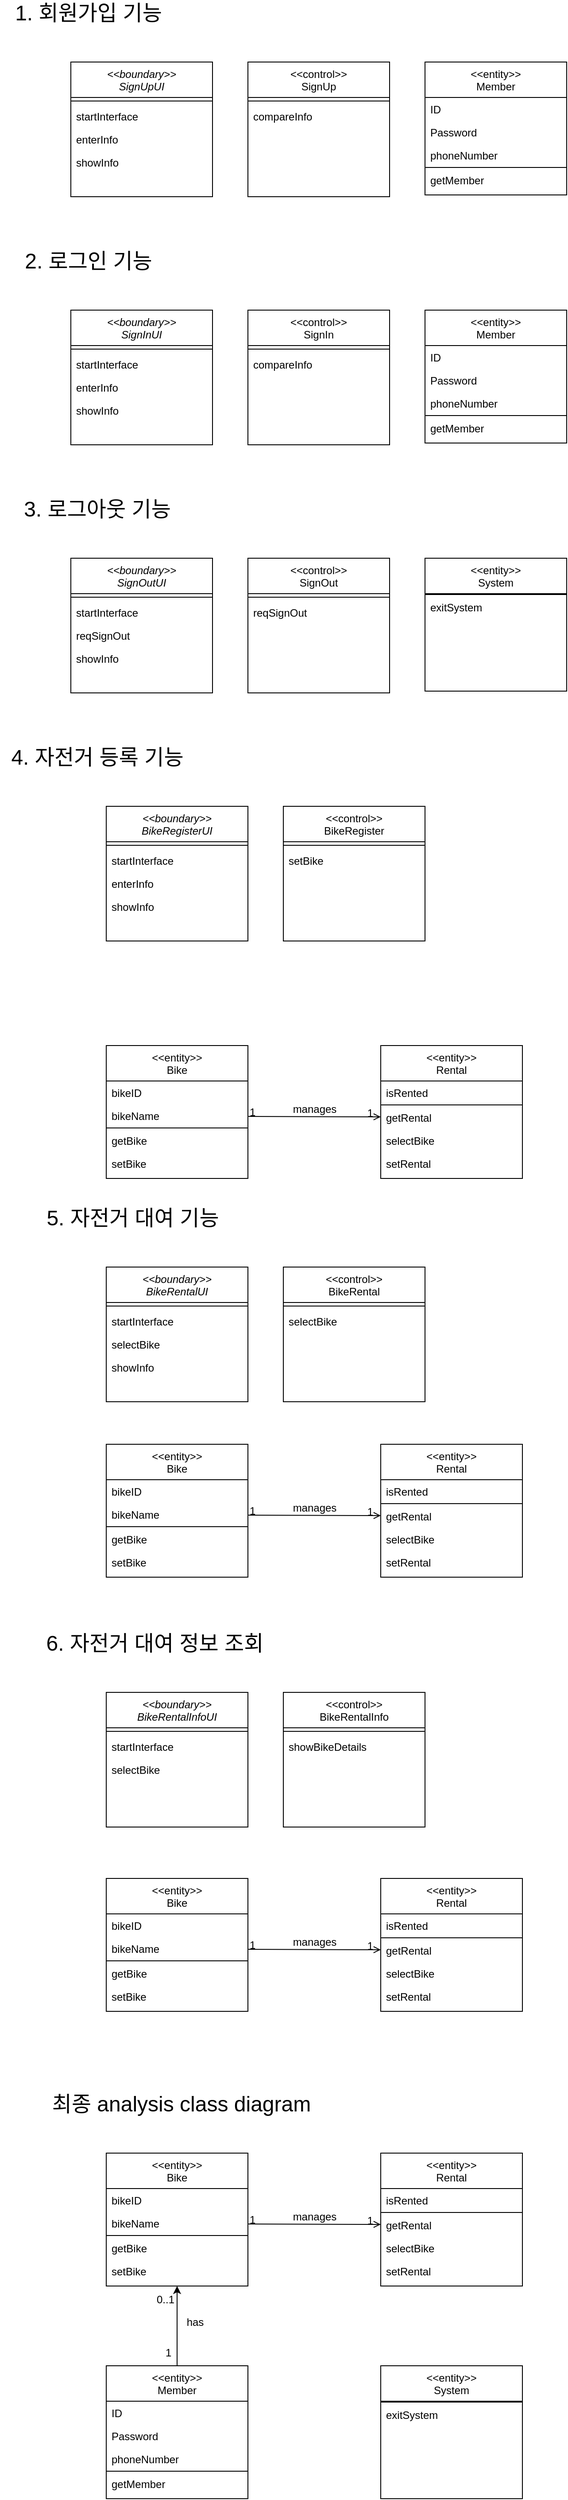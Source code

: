 <mxfile version="27.0.6">
  <diagram id="C5RBs43oDa-KdzZeNtuy" name="Page-1">
    <mxGraphModel dx="777" dy="1094" grid="1" gridSize="10" guides="1" tooltips="1" connect="1" arrows="1" fold="1" page="1" pageScale="1" pageWidth="827" pageHeight="1169" math="0" shadow="0">
      <root>
        <mxCell id="WIyWlLk6GJQsqaUBKTNV-0" />
        <mxCell id="WIyWlLk6GJQsqaUBKTNV-1" parent="WIyWlLk6GJQsqaUBKTNV-0" />
        <mxCell id="zkfFHV4jXpPFQw0GAbJ--0" value="&lt;&lt;boundary&gt;&gt;&#xa;SignUpUI" style="swimlane;fontStyle=2;align=center;verticalAlign=top;childLayout=stackLayout;horizontal=1;startSize=40;horizontalStack=0;resizeParent=1;resizeLast=0;collapsible=1;marginBottom=0;rounded=0;shadow=0;strokeWidth=1;" parent="WIyWlLk6GJQsqaUBKTNV-1" vertex="1">
          <mxGeometry x="120" y="80" width="160" height="152" as="geometry">
            <mxRectangle x="220" y="120" width="160" height="26" as="alternateBounds" />
          </mxGeometry>
        </mxCell>
        <mxCell id="zkfFHV4jXpPFQw0GAbJ--4" value="" style="line;html=1;strokeWidth=1;align=left;verticalAlign=middle;spacingTop=-1;spacingLeft=3;spacingRight=3;rotatable=0;labelPosition=right;points=[];portConstraint=eastwest;" parent="zkfFHV4jXpPFQw0GAbJ--0" vertex="1">
          <mxGeometry y="40" width="160" height="8" as="geometry" />
        </mxCell>
        <mxCell id="zkfFHV4jXpPFQw0GAbJ--5" value="startInterface" style="text;align=left;verticalAlign=top;spacingLeft=4;spacingRight=4;overflow=hidden;rotatable=0;points=[[0,0.5],[1,0.5]];portConstraint=eastwest;" parent="zkfFHV4jXpPFQw0GAbJ--0" vertex="1">
          <mxGeometry y="48" width="160" height="26" as="geometry" />
        </mxCell>
        <mxCell id="znJKKa7-wIsgLq9kwadT-13" value="enterInfo" style="text;align=left;verticalAlign=top;spacingLeft=4;spacingRight=4;overflow=hidden;rotatable=0;points=[[0,0.5],[1,0.5]];portConstraint=eastwest;" parent="zkfFHV4jXpPFQw0GAbJ--0" vertex="1">
          <mxGeometry y="74" width="160" height="26" as="geometry" />
        </mxCell>
        <mxCell id="znJKKa7-wIsgLq9kwadT-14" value="showInfo" style="text;align=left;verticalAlign=top;spacingLeft=4;spacingRight=4;overflow=hidden;rotatable=0;points=[[0,0.5],[1,0.5]];portConstraint=eastwest;" parent="zkfFHV4jXpPFQw0GAbJ--0" vertex="1">
          <mxGeometry y="100" width="160" height="26" as="geometry" />
        </mxCell>
        <mxCell id="znJKKa7-wIsgLq9kwadT-0" value="&lt;&lt;control&gt;&gt;&#xa;SignUp" style="swimlane;fontStyle=0;align=center;verticalAlign=top;childLayout=stackLayout;horizontal=1;startSize=40;horizontalStack=0;resizeParent=1;resizeLast=0;collapsible=1;marginBottom=0;rounded=0;shadow=0;strokeWidth=1;" parent="WIyWlLk6GJQsqaUBKTNV-1" vertex="1">
          <mxGeometry x="320" y="80" width="160" height="152" as="geometry">
            <mxRectangle x="120" y="360" width="160" height="26" as="alternateBounds" />
          </mxGeometry>
        </mxCell>
        <mxCell id="znJKKa7-wIsgLq9kwadT-3" value="" style="line;html=1;strokeWidth=1;align=left;verticalAlign=middle;spacingTop=-1;spacingLeft=3;spacingRight=3;rotatable=0;labelPosition=right;points=[];portConstraint=eastwest;" parent="znJKKa7-wIsgLq9kwadT-0" vertex="1">
          <mxGeometry y="40" width="160" height="8" as="geometry" />
        </mxCell>
        <mxCell id="znJKKa7-wIsgLq9kwadT-4" value="compareInfo" style="text;align=left;verticalAlign=top;spacingLeft=4;spacingRight=4;overflow=hidden;rotatable=0;points=[[0,0.5],[1,0.5]];portConstraint=eastwest;fontStyle=0" parent="znJKKa7-wIsgLq9kwadT-0" vertex="1">
          <mxGeometry y="48" width="160" height="26" as="geometry" />
        </mxCell>
        <mxCell id="znJKKa7-wIsgLq9kwadT-6" value="&lt;&lt;entity&gt;&gt;&#xa;Member" style="swimlane;fontStyle=0;align=center;verticalAlign=top;childLayout=stackLayout;horizontal=1;startSize=40;horizontalStack=0;resizeParent=1;resizeLast=0;collapsible=1;marginBottom=0;rounded=0;shadow=0;strokeWidth=1;" parent="WIyWlLk6GJQsqaUBKTNV-1" vertex="1">
          <mxGeometry x="520" y="80" width="160" height="150" as="geometry">
            <mxRectangle x="120" y="360" width="160" height="26" as="alternateBounds" />
          </mxGeometry>
        </mxCell>
        <mxCell id="znJKKa7-wIsgLq9kwadT-15" value="ID" style="text;align=left;verticalAlign=top;spacingLeft=4;spacingRight=4;overflow=hidden;rotatable=0;points=[[0,0.5],[1,0.5]];portConstraint=eastwest;" parent="znJKKa7-wIsgLq9kwadT-6" vertex="1">
          <mxGeometry y="40" width="160" height="26" as="geometry" />
        </mxCell>
        <mxCell id="znJKKa7-wIsgLq9kwadT-16" value="Password" style="text;align=left;verticalAlign=top;spacingLeft=4;spacingRight=4;overflow=hidden;rotatable=0;points=[[0,0.5],[1,0.5]];portConstraint=eastwest;" parent="znJKKa7-wIsgLq9kwadT-6" vertex="1">
          <mxGeometry y="66" width="160" height="26" as="geometry" />
        </mxCell>
        <mxCell id="znJKKa7-wIsgLq9kwadT-17" value="phoneNumber" style="text;align=left;verticalAlign=top;spacingLeft=4;spacingRight=4;overflow=hidden;rotatable=0;points=[[0,0.5],[1,0.5]];portConstraint=eastwest;" parent="znJKKa7-wIsgLq9kwadT-6" vertex="1">
          <mxGeometry y="92" width="160" height="26" as="geometry" />
        </mxCell>
        <mxCell id="znJKKa7-wIsgLq9kwadT-9" value="" style="line;html=1;strokeWidth=1;align=left;verticalAlign=middle;spacingTop=-1;spacingLeft=3;spacingRight=3;rotatable=0;labelPosition=right;points=[];portConstraint=eastwest;" parent="znJKKa7-wIsgLq9kwadT-6" vertex="1">
          <mxGeometry y="118" width="160" height="2" as="geometry" />
        </mxCell>
        <mxCell id="znJKKa7-wIsgLq9kwadT-10" value="getMember" style="text;align=left;verticalAlign=top;spacingLeft=4;spacingRight=4;overflow=hidden;rotatable=0;points=[[0,0.5],[1,0.5]];portConstraint=eastwest;fontStyle=0" parent="znJKKa7-wIsgLq9kwadT-6" vertex="1">
          <mxGeometry y="120" width="160" height="26" as="geometry" />
        </mxCell>
        <mxCell id="znJKKa7-wIsgLq9kwadT-18" value="1. 회원가입 기능" style="text;html=1;align=center;verticalAlign=middle;whiteSpace=wrap;rounded=0;fontSize=24;" parent="WIyWlLk6GJQsqaUBKTNV-1" vertex="1">
          <mxGeometry x="40" y="10" width="200" height="30" as="geometry" />
        </mxCell>
        <mxCell id="znJKKa7-wIsgLq9kwadT-19" value="2. 로그인 기능" style="text;html=1;align=center;verticalAlign=middle;whiteSpace=wrap;rounded=0;fontSize=24;" parent="WIyWlLk6GJQsqaUBKTNV-1" vertex="1">
          <mxGeometry x="40" y="290" width="200" height="30" as="geometry" />
        </mxCell>
        <mxCell id="znJKKa7-wIsgLq9kwadT-20" value="&lt;&lt;boundary&gt;&gt;&#xa;SignInUI" style="swimlane;fontStyle=2;align=center;verticalAlign=top;childLayout=stackLayout;horizontal=1;startSize=40;horizontalStack=0;resizeParent=1;resizeLast=0;collapsible=1;marginBottom=0;rounded=0;shadow=0;strokeWidth=1;" parent="WIyWlLk6GJQsqaUBKTNV-1" vertex="1">
          <mxGeometry x="120" y="360" width="160" height="152" as="geometry">
            <mxRectangle x="220" y="120" width="160" height="26" as="alternateBounds" />
          </mxGeometry>
        </mxCell>
        <mxCell id="znJKKa7-wIsgLq9kwadT-21" value="" style="line;html=1;strokeWidth=1;align=left;verticalAlign=middle;spacingTop=-1;spacingLeft=3;spacingRight=3;rotatable=0;labelPosition=right;points=[];portConstraint=eastwest;" parent="znJKKa7-wIsgLq9kwadT-20" vertex="1">
          <mxGeometry y="40" width="160" height="8" as="geometry" />
        </mxCell>
        <mxCell id="znJKKa7-wIsgLq9kwadT-22" value="startInterface" style="text;align=left;verticalAlign=top;spacingLeft=4;spacingRight=4;overflow=hidden;rotatable=0;points=[[0,0.5],[1,0.5]];portConstraint=eastwest;" parent="znJKKa7-wIsgLq9kwadT-20" vertex="1">
          <mxGeometry y="48" width="160" height="26" as="geometry" />
        </mxCell>
        <mxCell id="znJKKa7-wIsgLq9kwadT-23" value="enterInfo" style="text;align=left;verticalAlign=top;spacingLeft=4;spacingRight=4;overflow=hidden;rotatable=0;points=[[0,0.5],[1,0.5]];portConstraint=eastwest;" parent="znJKKa7-wIsgLq9kwadT-20" vertex="1">
          <mxGeometry y="74" width="160" height="26" as="geometry" />
        </mxCell>
        <mxCell id="znJKKa7-wIsgLq9kwadT-24" value="showInfo" style="text;align=left;verticalAlign=top;spacingLeft=4;spacingRight=4;overflow=hidden;rotatable=0;points=[[0,0.5],[1,0.5]];portConstraint=eastwest;" parent="znJKKa7-wIsgLq9kwadT-20" vertex="1">
          <mxGeometry y="100" width="160" height="26" as="geometry" />
        </mxCell>
        <mxCell id="znJKKa7-wIsgLq9kwadT-25" value="&lt;&lt;control&gt;&gt;&#xa;SignIn" style="swimlane;fontStyle=0;align=center;verticalAlign=top;childLayout=stackLayout;horizontal=1;startSize=40;horizontalStack=0;resizeParent=1;resizeLast=0;collapsible=1;marginBottom=0;rounded=0;shadow=0;strokeWidth=1;" parent="WIyWlLk6GJQsqaUBKTNV-1" vertex="1">
          <mxGeometry x="320" y="360" width="160" height="152" as="geometry">
            <mxRectangle x="120" y="360" width="160" height="26" as="alternateBounds" />
          </mxGeometry>
        </mxCell>
        <mxCell id="znJKKa7-wIsgLq9kwadT-26" value="" style="line;html=1;strokeWidth=1;align=left;verticalAlign=middle;spacingTop=-1;spacingLeft=3;spacingRight=3;rotatable=0;labelPosition=right;points=[];portConstraint=eastwest;" parent="znJKKa7-wIsgLq9kwadT-25" vertex="1">
          <mxGeometry y="40" width="160" height="8" as="geometry" />
        </mxCell>
        <mxCell id="znJKKa7-wIsgLq9kwadT-27" value="compareInfo" style="text;align=left;verticalAlign=top;spacingLeft=4;spacingRight=4;overflow=hidden;rotatable=0;points=[[0,0.5],[1,0.5]];portConstraint=eastwest;fontStyle=0" parent="znJKKa7-wIsgLq9kwadT-25" vertex="1">
          <mxGeometry y="48" width="160" height="26" as="geometry" />
        </mxCell>
        <mxCell id="znJKKa7-wIsgLq9kwadT-28" value="&lt;&lt;entity&gt;&gt;&#xa;Member" style="swimlane;fontStyle=0;align=center;verticalAlign=top;childLayout=stackLayout;horizontal=1;startSize=40;horizontalStack=0;resizeParent=1;resizeLast=0;collapsible=1;marginBottom=0;rounded=0;shadow=0;strokeWidth=1;" parent="WIyWlLk6GJQsqaUBKTNV-1" vertex="1">
          <mxGeometry x="520" y="360" width="160" height="150" as="geometry">
            <mxRectangle x="120" y="360" width="160" height="26" as="alternateBounds" />
          </mxGeometry>
        </mxCell>
        <mxCell id="znJKKa7-wIsgLq9kwadT-29" value="ID" style="text;align=left;verticalAlign=top;spacingLeft=4;spacingRight=4;overflow=hidden;rotatable=0;points=[[0,0.5],[1,0.5]];portConstraint=eastwest;" parent="znJKKa7-wIsgLq9kwadT-28" vertex="1">
          <mxGeometry y="40" width="160" height="26" as="geometry" />
        </mxCell>
        <mxCell id="znJKKa7-wIsgLq9kwadT-30" value="Password" style="text;align=left;verticalAlign=top;spacingLeft=4;spacingRight=4;overflow=hidden;rotatable=0;points=[[0,0.5],[1,0.5]];portConstraint=eastwest;" parent="znJKKa7-wIsgLq9kwadT-28" vertex="1">
          <mxGeometry y="66" width="160" height="26" as="geometry" />
        </mxCell>
        <mxCell id="znJKKa7-wIsgLq9kwadT-31" value="phoneNumber" style="text;align=left;verticalAlign=top;spacingLeft=4;spacingRight=4;overflow=hidden;rotatable=0;points=[[0,0.5],[1,0.5]];portConstraint=eastwest;" parent="znJKKa7-wIsgLq9kwadT-28" vertex="1">
          <mxGeometry y="92" width="160" height="26" as="geometry" />
        </mxCell>
        <mxCell id="znJKKa7-wIsgLq9kwadT-32" value="" style="line;html=1;strokeWidth=1;align=left;verticalAlign=middle;spacingTop=-1;spacingLeft=3;spacingRight=3;rotatable=0;labelPosition=right;points=[];portConstraint=eastwest;" parent="znJKKa7-wIsgLq9kwadT-28" vertex="1">
          <mxGeometry y="118" width="160" height="2" as="geometry" />
        </mxCell>
        <mxCell id="znJKKa7-wIsgLq9kwadT-33" value="getMember" style="text;align=left;verticalAlign=top;spacingLeft=4;spacingRight=4;overflow=hidden;rotatable=0;points=[[0,0.5],[1,0.5]];portConstraint=eastwest;fontStyle=0" parent="znJKKa7-wIsgLq9kwadT-28" vertex="1">
          <mxGeometry y="120" width="160" height="26" as="geometry" />
        </mxCell>
        <mxCell id="znJKKa7-wIsgLq9kwadT-34" value="3. 로그아웃 기능" style="text;html=1;align=center;verticalAlign=middle;whiteSpace=wrap;rounded=0;fontSize=24;" parent="WIyWlLk6GJQsqaUBKTNV-1" vertex="1">
          <mxGeometry x="50" y="570" width="200" height="30" as="geometry" />
        </mxCell>
        <mxCell id="znJKKa7-wIsgLq9kwadT-35" value="&lt;&lt;boundary&gt;&gt;&#xa;SignOutUI" style="swimlane;fontStyle=2;align=center;verticalAlign=top;childLayout=stackLayout;horizontal=1;startSize=40;horizontalStack=0;resizeParent=1;resizeLast=0;collapsible=1;marginBottom=0;rounded=0;shadow=0;strokeWidth=1;" parent="WIyWlLk6GJQsqaUBKTNV-1" vertex="1">
          <mxGeometry x="120" y="640" width="160" height="152" as="geometry">
            <mxRectangle x="220" y="120" width="160" height="26" as="alternateBounds" />
          </mxGeometry>
        </mxCell>
        <mxCell id="znJKKa7-wIsgLq9kwadT-36" value="" style="line;html=1;strokeWidth=1;align=left;verticalAlign=middle;spacingTop=-1;spacingLeft=3;spacingRight=3;rotatable=0;labelPosition=right;points=[];portConstraint=eastwest;" parent="znJKKa7-wIsgLq9kwadT-35" vertex="1">
          <mxGeometry y="40" width="160" height="8" as="geometry" />
        </mxCell>
        <mxCell id="znJKKa7-wIsgLq9kwadT-37" value="startInterface" style="text;align=left;verticalAlign=top;spacingLeft=4;spacingRight=4;overflow=hidden;rotatable=0;points=[[0,0.5],[1,0.5]];portConstraint=eastwest;" parent="znJKKa7-wIsgLq9kwadT-35" vertex="1">
          <mxGeometry y="48" width="160" height="26" as="geometry" />
        </mxCell>
        <mxCell id="znJKKa7-wIsgLq9kwadT-38" value="reqSignOut" style="text;align=left;verticalAlign=top;spacingLeft=4;spacingRight=4;overflow=hidden;rotatable=0;points=[[0,0.5],[1,0.5]];portConstraint=eastwest;" parent="znJKKa7-wIsgLq9kwadT-35" vertex="1">
          <mxGeometry y="74" width="160" height="26" as="geometry" />
        </mxCell>
        <mxCell id="znJKKa7-wIsgLq9kwadT-39" value="showInfo" style="text;align=left;verticalAlign=top;spacingLeft=4;spacingRight=4;overflow=hidden;rotatable=0;points=[[0,0.5],[1,0.5]];portConstraint=eastwest;" parent="znJKKa7-wIsgLq9kwadT-35" vertex="1">
          <mxGeometry y="100" width="160" height="26" as="geometry" />
        </mxCell>
        <mxCell id="znJKKa7-wIsgLq9kwadT-40" value="&lt;&lt;control&gt;&gt;&#xa;SignOut" style="swimlane;fontStyle=0;align=center;verticalAlign=top;childLayout=stackLayout;horizontal=1;startSize=40;horizontalStack=0;resizeParent=1;resizeLast=0;collapsible=1;marginBottom=0;rounded=0;shadow=0;strokeWidth=1;" parent="WIyWlLk6GJQsqaUBKTNV-1" vertex="1">
          <mxGeometry x="320" y="640" width="160" height="152" as="geometry">
            <mxRectangle x="120" y="360" width="160" height="26" as="alternateBounds" />
          </mxGeometry>
        </mxCell>
        <mxCell id="znJKKa7-wIsgLq9kwadT-41" value="" style="line;html=1;strokeWidth=1;align=left;verticalAlign=middle;spacingTop=-1;spacingLeft=3;spacingRight=3;rotatable=0;labelPosition=right;points=[];portConstraint=eastwest;" parent="znJKKa7-wIsgLq9kwadT-40" vertex="1">
          <mxGeometry y="40" width="160" height="8" as="geometry" />
        </mxCell>
        <mxCell id="znJKKa7-wIsgLq9kwadT-42" value="reqSignOut" style="text;align=left;verticalAlign=top;spacingLeft=4;spacingRight=4;overflow=hidden;rotatable=0;points=[[0,0.5],[1,0.5]];portConstraint=eastwest;fontStyle=0" parent="znJKKa7-wIsgLq9kwadT-40" vertex="1">
          <mxGeometry y="48" width="160" height="26" as="geometry" />
        </mxCell>
        <mxCell id="znJKKa7-wIsgLq9kwadT-43" value="&lt;&lt;entity&gt;&gt;&#xa;System" style="swimlane;fontStyle=0;align=center;verticalAlign=top;childLayout=stackLayout;horizontal=1;startSize=40;horizontalStack=0;resizeParent=1;resizeLast=0;collapsible=1;marginBottom=0;rounded=0;shadow=0;strokeWidth=1;" parent="WIyWlLk6GJQsqaUBKTNV-1" vertex="1">
          <mxGeometry x="520" y="640" width="160" height="150" as="geometry">
            <mxRectangle x="120" y="360" width="160" height="26" as="alternateBounds" />
          </mxGeometry>
        </mxCell>
        <mxCell id="znJKKa7-wIsgLq9kwadT-47" value="" style="line;html=1;strokeWidth=1;align=left;verticalAlign=middle;spacingTop=-1;spacingLeft=3;spacingRight=3;rotatable=0;labelPosition=right;points=[];portConstraint=eastwest;" parent="znJKKa7-wIsgLq9kwadT-43" vertex="1">
          <mxGeometry y="40" width="160" height="2" as="geometry" />
        </mxCell>
        <mxCell id="znJKKa7-wIsgLq9kwadT-48" value="exitSystem" style="text;align=left;verticalAlign=top;spacingLeft=4;spacingRight=4;overflow=hidden;rotatable=0;points=[[0,0.5],[1,0.5]];portConstraint=eastwest;fontStyle=0" parent="znJKKa7-wIsgLq9kwadT-43" vertex="1">
          <mxGeometry y="42" width="160" height="26" as="geometry" />
        </mxCell>
        <mxCell id="znJKKa7-wIsgLq9kwadT-49" value="4. 자전거 등록 기능" style="text;html=1;align=center;verticalAlign=middle;whiteSpace=wrap;rounded=0;fontSize=24;" parent="WIyWlLk6GJQsqaUBKTNV-1" vertex="1">
          <mxGeometry x="50" y="850" width="200" height="30" as="geometry" />
        </mxCell>
        <mxCell id="znJKKa7-wIsgLq9kwadT-61" value="&lt;&lt;boundary&gt;&gt;&#xa;BikeRegisterUI" style="swimlane;fontStyle=2;align=center;verticalAlign=top;childLayout=stackLayout;horizontal=1;startSize=40;horizontalStack=0;resizeParent=1;resizeLast=0;collapsible=1;marginBottom=0;rounded=0;shadow=0;strokeWidth=1;" parent="WIyWlLk6GJQsqaUBKTNV-1" vertex="1">
          <mxGeometry x="160" y="920" width="160" height="152" as="geometry">
            <mxRectangle x="220" y="120" width="160" height="26" as="alternateBounds" />
          </mxGeometry>
        </mxCell>
        <mxCell id="znJKKa7-wIsgLq9kwadT-62" value="" style="line;html=1;strokeWidth=1;align=left;verticalAlign=middle;spacingTop=-1;spacingLeft=3;spacingRight=3;rotatable=0;labelPosition=right;points=[];portConstraint=eastwest;" parent="znJKKa7-wIsgLq9kwadT-61" vertex="1">
          <mxGeometry y="40" width="160" height="8" as="geometry" />
        </mxCell>
        <mxCell id="znJKKa7-wIsgLq9kwadT-63" value="startInterface" style="text;align=left;verticalAlign=top;spacingLeft=4;spacingRight=4;overflow=hidden;rotatable=0;points=[[0,0.5],[1,0.5]];portConstraint=eastwest;" parent="znJKKa7-wIsgLq9kwadT-61" vertex="1">
          <mxGeometry y="48" width="160" height="26" as="geometry" />
        </mxCell>
        <mxCell id="znJKKa7-wIsgLq9kwadT-64" value="enterInfo" style="text;align=left;verticalAlign=top;spacingLeft=4;spacingRight=4;overflow=hidden;rotatable=0;points=[[0,0.5],[1,0.5]];portConstraint=eastwest;" parent="znJKKa7-wIsgLq9kwadT-61" vertex="1">
          <mxGeometry y="74" width="160" height="26" as="geometry" />
        </mxCell>
        <mxCell id="znJKKa7-wIsgLq9kwadT-65" value="showInfo" style="text;align=left;verticalAlign=top;spacingLeft=4;spacingRight=4;overflow=hidden;rotatable=0;points=[[0,0.5],[1,0.5]];portConstraint=eastwest;" parent="znJKKa7-wIsgLq9kwadT-61" vertex="1">
          <mxGeometry y="100" width="160" height="26" as="geometry" />
        </mxCell>
        <mxCell id="znJKKa7-wIsgLq9kwadT-66" value="&lt;&lt;control&gt;&gt;&#xa;BikeRegister" style="swimlane;fontStyle=0;align=center;verticalAlign=top;childLayout=stackLayout;horizontal=1;startSize=40;horizontalStack=0;resizeParent=1;resizeLast=0;collapsible=1;marginBottom=0;rounded=0;shadow=0;strokeWidth=1;" parent="WIyWlLk6GJQsqaUBKTNV-1" vertex="1">
          <mxGeometry x="360" y="920" width="160" height="152" as="geometry">
            <mxRectangle x="120" y="360" width="160" height="26" as="alternateBounds" />
          </mxGeometry>
        </mxCell>
        <mxCell id="znJKKa7-wIsgLq9kwadT-67" value="" style="line;html=1;strokeWidth=1;align=left;verticalAlign=middle;spacingTop=-1;spacingLeft=3;spacingRight=3;rotatable=0;labelPosition=right;points=[];portConstraint=eastwest;" parent="znJKKa7-wIsgLq9kwadT-66" vertex="1">
          <mxGeometry y="40" width="160" height="8" as="geometry" />
        </mxCell>
        <mxCell id="znJKKa7-wIsgLq9kwadT-68" value="setBike" style="text;align=left;verticalAlign=top;spacingLeft=4;spacingRight=4;overflow=hidden;rotatable=0;points=[[0,0.5],[1,0.5]];portConstraint=eastwest;fontStyle=0" parent="znJKKa7-wIsgLq9kwadT-66" vertex="1">
          <mxGeometry y="48" width="160" height="26" as="geometry" />
        </mxCell>
        <mxCell id="znJKKa7-wIsgLq9kwadT-75" value="5. 자전거 대여 기능" style="text;html=1;align=center;verticalAlign=middle;whiteSpace=wrap;rounded=0;fontSize=24;" parent="WIyWlLk6GJQsqaUBKTNV-1" vertex="1">
          <mxGeometry x="90" y="1370" width="200" height="30" as="geometry" />
        </mxCell>
        <mxCell id="znJKKa7-wIsgLq9kwadT-76" value="&lt;&lt;boundary&gt;&gt;&#xa;BikeRentalUI" style="swimlane;fontStyle=2;align=center;verticalAlign=top;childLayout=stackLayout;horizontal=1;startSize=40;horizontalStack=0;resizeParent=1;resizeLast=0;collapsible=1;marginBottom=0;rounded=0;shadow=0;strokeWidth=1;" parent="WIyWlLk6GJQsqaUBKTNV-1" vertex="1">
          <mxGeometry x="160" y="1440" width="160" height="152" as="geometry">
            <mxRectangle x="220" y="120" width="160" height="26" as="alternateBounds" />
          </mxGeometry>
        </mxCell>
        <mxCell id="znJKKa7-wIsgLq9kwadT-77" value="" style="line;html=1;strokeWidth=1;align=left;verticalAlign=middle;spacingTop=-1;spacingLeft=3;spacingRight=3;rotatable=0;labelPosition=right;points=[];portConstraint=eastwest;" parent="znJKKa7-wIsgLq9kwadT-76" vertex="1">
          <mxGeometry y="40" width="160" height="8" as="geometry" />
        </mxCell>
        <mxCell id="znJKKa7-wIsgLq9kwadT-78" value="startInterface" style="text;align=left;verticalAlign=top;spacingLeft=4;spacingRight=4;overflow=hidden;rotatable=0;points=[[0,0.5],[1,0.5]];portConstraint=eastwest;" parent="znJKKa7-wIsgLq9kwadT-76" vertex="1">
          <mxGeometry y="48" width="160" height="26" as="geometry" />
        </mxCell>
        <mxCell id="znJKKa7-wIsgLq9kwadT-79" value="selectBike" style="text;align=left;verticalAlign=top;spacingLeft=4;spacingRight=4;overflow=hidden;rotatable=0;points=[[0,0.5],[1,0.5]];portConstraint=eastwest;" parent="znJKKa7-wIsgLq9kwadT-76" vertex="1">
          <mxGeometry y="74" width="160" height="26" as="geometry" />
        </mxCell>
        <mxCell id="znJKKa7-wIsgLq9kwadT-80" value="showInfo" style="text;align=left;verticalAlign=top;spacingLeft=4;spacingRight=4;overflow=hidden;rotatable=0;points=[[0,0.5],[1,0.5]];portConstraint=eastwest;" parent="znJKKa7-wIsgLq9kwadT-76" vertex="1">
          <mxGeometry y="100" width="160" height="26" as="geometry" />
        </mxCell>
        <mxCell id="znJKKa7-wIsgLq9kwadT-81" value="&lt;&lt;control&gt;&gt;&#xa;BikeRental" style="swimlane;fontStyle=0;align=center;verticalAlign=top;childLayout=stackLayout;horizontal=1;startSize=40;horizontalStack=0;resizeParent=1;resizeLast=0;collapsible=1;marginBottom=0;rounded=0;shadow=0;strokeWidth=1;" parent="WIyWlLk6GJQsqaUBKTNV-1" vertex="1">
          <mxGeometry x="360" y="1440" width="160" height="152" as="geometry">
            <mxRectangle x="120" y="360" width="160" height="26" as="alternateBounds" />
          </mxGeometry>
        </mxCell>
        <mxCell id="znJKKa7-wIsgLq9kwadT-82" value="" style="line;html=1;strokeWidth=1;align=left;verticalAlign=middle;spacingTop=-1;spacingLeft=3;spacingRight=3;rotatable=0;labelPosition=right;points=[];portConstraint=eastwest;" parent="znJKKa7-wIsgLq9kwadT-81" vertex="1">
          <mxGeometry y="40" width="160" height="8" as="geometry" />
        </mxCell>
        <mxCell id="znJKKa7-wIsgLq9kwadT-83" value="selectBike" style="text;align=left;verticalAlign=top;spacingLeft=4;spacingRight=4;overflow=hidden;rotatable=0;points=[[0,0.5],[1,0.5]];portConstraint=eastwest;fontStyle=0" parent="znJKKa7-wIsgLq9kwadT-81" vertex="1">
          <mxGeometry y="48" width="160" height="26" as="geometry" />
        </mxCell>
        <mxCell id="znJKKa7-wIsgLq9kwadT-112" value="6. 자전거 대여 정보 조회" style="text;html=1;align=center;verticalAlign=middle;whiteSpace=wrap;rounded=0;fontSize=24;" parent="WIyWlLk6GJQsqaUBKTNV-1" vertex="1">
          <mxGeometry x="90" y="1850" width="250" height="30" as="geometry" />
        </mxCell>
        <mxCell id="znJKKa7-wIsgLq9kwadT-113" value="&lt;&lt;boundary&gt;&gt;&#xa;BikeRentalInfoUI" style="swimlane;fontStyle=2;align=center;verticalAlign=top;childLayout=stackLayout;horizontal=1;startSize=40;horizontalStack=0;resizeParent=1;resizeLast=0;collapsible=1;marginBottom=0;rounded=0;shadow=0;strokeWidth=1;" parent="WIyWlLk6GJQsqaUBKTNV-1" vertex="1">
          <mxGeometry x="160" y="1920" width="160" height="152" as="geometry">
            <mxRectangle x="220" y="120" width="160" height="26" as="alternateBounds" />
          </mxGeometry>
        </mxCell>
        <mxCell id="znJKKa7-wIsgLq9kwadT-114" value="" style="line;html=1;strokeWidth=1;align=left;verticalAlign=middle;spacingTop=-1;spacingLeft=3;spacingRight=3;rotatable=0;labelPosition=right;points=[];portConstraint=eastwest;" parent="znJKKa7-wIsgLq9kwadT-113" vertex="1">
          <mxGeometry y="40" width="160" height="8" as="geometry" />
        </mxCell>
        <mxCell id="znJKKa7-wIsgLq9kwadT-115" value="startInterface" style="text;align=left;verticalAlign=top;spacingLeft=4;spacingRight=4;overflow=hidden;rotatable=0;points=[[0,0.5],[1,0.5]];portConstraint=eastwest;" parent="znJKKa7-wIsgLq9kwadT-113" vertex="1">
          <mxGeometry y="48" width="160" height="26" as="geometry" />
        </mxCell>
        <mxCell id="znJKKa7-wIsgLq9kwadT-116" value="selectBike" style="text;align=left;verticalAlign=top;spacingLeft=4;spacingRight=4;overflow=hidden;rotatable=0;points=[[0,0.5],[1,0.5]];portConstraint=eastwest;" parent="znJKKa7-wIsgLq9kwadT-113" vertex="1">
          <mxGeometry y="74" width="160" height="26" as="geometry" />
        </mxCell>
        <mxCell id="znJKKa7-wIsgLq9kwadT-118" value="&lt;&lt;control&gt;&gt;&#xa;BikeRentalInfo" style="swimlane;fontStyle=0;align=center;verticalAlign=top;childLayout=stackLayout;horizontal=1;startSize=40;horizontalStack=0;resizeParent=1;resizeLast=0;collapsible=1;marginBottom=0;rounded=0;shadow=0;strokeWidth=1;" parent="WIyWlLk6GJQsqaUBKTNV-1" vertex="1">
          <mxGeometry x="360" y="1920" width="160" height="152" as="geometry">
            <mxRectangle x="120" y="360" width="160" height="26" as="alternateBounds" />
          </mxGeometry>
        </mxCell>
        <mxCell id="znJKKa7-wIsgLq9kwadT-119" value="" style="line;html=1;strokeWidth=1;align=left;verticalAlign=middle;spacingTop=-1;spacingLeft=3;spacingRight=3;rotatable=0;labelPosition=right;points=[];portConstraint=eastwest;" parent="znJKKa7-wIsgLq9kwadT-118" vertex="1">
          <mxGeometry y="40" width="160" height="8" as="geometry" />
        </mxCell>
        <mxCell id="znJKKa7-wIsgLq9kwadT-120" value="showBikeDetails" style="text;align=left;verticalAlign=top;spacingLeft=4;spacingRight=4;overflow=hidden;rotatable=0;points=[[0,0.5],[1,0.5]];portConstraint=eastwest;fontStyle=0" parent="znJKKa7-wIsgLq9kwadT-118" vertex="1">
          <mxGeometry y="48" width="160" height="26" as="geometry" />
        </mxCell>
        <mxCell id="Q6VU5MWx2RJyQ_C1QBci-0" value="&lt;&lt;entity&gt;&gt;&#xa;Bike" style="swimlane;fontStyle=0;align=center;verticalAlign=top;childLayout=stackLayout;horizontal=1;startSize=40;horizontalStack=0;resizeParent=1;resizeLast=0;collapsible=1;marginBottom=0;rounded=0;shadow=0;strokeWidth=1;" parent="WIyWlLk6GJQsqaUBKTNV-1" vertex="1">
          <mxGeometry x="160" y="1190" width="160" height="150" as="geometry">
            <mxRectangle x="120" y="360" width="160" height="26" as="alternateBounds" />
          </mxGeometry>
        </mxCell>
        <mxCell id="Q6VU5MWx2RJyQ_C1QBci-1" value="bikeID" style="text;align=left;verticalAlign=top;spacingLeft=4;spacingRight=4;overflow=hidden;rotatable=0;points=[[0,0.5],[1,0.5]];portConstraint=eastwest;" parent="Q6VU5MWx2RJyQ_C1QBci-0" vertex="1">
          <mxGeometry y="40" width="160" height="26" as="geometry" />
        </mxCell>
        <mxCell id="Q6VU5MWx2RJyQ_C1QBci-2" value="bikeName" style="text;align=left;verticalAlign=top;spacingLeft=4;spacingRight=4;overflow=hidden;rotatable=0;points=[[0,0.5],[1,0.5]];portConstraint=eastwest;" parent="Q6VU5MWx2RJyQ_C1QBci-0" vertex="1">
          <mxGeometry y="66" width="160" height="26" as="geometry" />
        </mxCell>
        <mxCell id="Q6VU5MWx2RJyQ_C1QBci-3" value="" style="line;html=1;strokeWidth=1;align=left;verticalAlign=middle;spacingTop=-1;spacingLeft=3;spacingRight=3;rotatable=0;labelPosition=right;points=[];portConstraint=eastwest;" parent="Q6VU5MWx2RJyQ_C1QBci-0" vertex="1">
          <mxGeometry y="92" width="160" height="2" as="geometry" />
        </mxCell>
        <mxCell id="Q6VU5MWx2RJyQ_C1QBci-4" value="getBike" style="text;align=left;verticalAlign=top;spacingLeft=4;spacingRight=4;overflow=hidden;rotatable=0;points=[[0,0.5],[1,0.5]];portConstraint=eastwest;fontStyle=0" parent="Q6VU5MWx2RJyQ_C1QBci-0" vertex="1">
          <mxGeometry y="94" width="160" height="26" as="geometry" />
        </mxCell>
        <mxCell id="Q6VU5MWx2RJyQ_C1QBci-15" value="setBike" style="text;align=left;verticalAlign=top;spacingLeft=4;spacingRight=4;overflow=hidden;rotatable=0;points=[[0,0.5],[1,0.5]];portConstraint=eastwest;fontStyle=0" parent="Q6VU5MWx2RJyQ_C1QBci-0" vertex="1">
          <mxGeometry y="120" width="160" height="26" as="geometry" />
        </mxCell>
        <mxCell id="Q6VU5MWx2RJyQ_C1QBci-5" value="&lt;&lt;entity&gt;&gt;&#xa;Rental" style="swimlane;fontStyle=0;align=center;verticalAlign=top;childLayout=stackLayout;horizontal=1;startSize=40;horizontalStack=0;resizeParent=1;resizeLast=0;collapsible=1;marginBottom=0;rounded=0;shadow=0;strokeWidth=1;" parent="WIyWlLk6GJQsqaUBKTNV-1" vertex="1">
          <mxGeometry x="470" y="1190" width="160" height="150" as="geometry">
            <mxRectangle x="120" y="360" width="160" height="26" as="alternateBounds" />
          </mxGeometry>
        </mxCell>
        <mxCell id="Q6VU5MWx2RJyQ_C1QBci-6" value="isRented" style="text;align=left;verticalAlign=top;spacingLeft=4;spacingRight=4;overflow=hidden;rotatable=0;points=[[0,0.5],[1,0.5]];portConstraint=eastwest;" parent="Q6VU5MWx2RJyQ_C1QBci-5" vertex="1">
          <mxGeometry y="40" width="160" height="26" as="geometry" />
        </mxCell>
        <mxCell id="Q6VU5MWx2RJyQ_C1QBci-7" value="" style="line;html=1;strokeWidth=1;align=left;verticalAlign=middle;spacingTop=-1;spacingLeft=3;spacingRight=3;rotatable=0;labelPosition=right;points=[];portConstraint=eastwest;" parent="Q6VU5MWx2RJyQ_C1QBci-5" vertex="1">
          <mxGeometry y="66" width="160" height="2" as="geometry" />
        </mxCell>
        <mxCell id="Q6VU5MWx2RJyQ_C1QBci-8" value="getRental" style="text;align=left;verticalAlign=top;spacingLeft=4;spacingRight=4;overflow=hidden;rotatable=0;points=[[0,0.5],[1,0.5]];portConstraint=eastwest;fontStyle=0" parent="Q6VU5MWx2RJyQ_C1QBci-5" vertex="1">
          <mxGeometry y="68" width="160" height="26" as="geometry" />
        </mxCell>
        <mxCell id="Q6VU5MWx2RJyQ_C1QBci-9" value="selectBike" style="text;align=left;verticalAlign=top;spacingLeft=4;spacingRight=4;overflow=hidden;rotatable=0;points=[[0,0.5],[1,0.5]];portConstraint=eastwest;fontStyle=0" parent="Q6VU5MWx2RJyQ_C1QBci-5" vertex="1">
          <mxGeometry y="94" width="160" height="26" as="geometry" />
        </mxCell>
        <mxCell id="Q6VU5MWx2RJyQ_C1QBci-16" value="setRental" style="text;align=left;verticalAlign=top;spacingLeft=4;spacingRight=4;overflow=hidden;rotatable=0;points=[[0,0.5],[1,0.5]];portConstraint=eastwest;fontStyle=0" parent="Q6VU5MWx2RJyQ_C1QBci-5" vertex="1">
          <mxGeometry y="120" width="160" height="26" as="geometry" />
        </mxCell>
        <mxCell id="Q6VU5MWx2RJyQ_C1QBci-10" value="" style="endArrow=open;shadow=0;strokeWidth=1;rounded=0;curved=0;endFill=1;edgeStyle=elbowEdgeStyle;elbow=vertical;entryX=0;entryY=0.5;entryDx=0;entryDy=0;" parent="WIyWlLk6GJQsqaUBKTNV-1" target="Q6VU5MWx2RJyQ_C1QBci-8" edge="1">
          <mxGeometry x="0.5" y="41" relative="1" as="geometry">
            <mxPoint x="320" y="1270" as="sourcePoint" />
            <mxPoint x="448" y="1270" as="targetPoint" />
            <mxPoint x="-40" y="32" as="offset" />
          </mxGeometry>
        </mxCell>
        <mxCell id="Q6VU5MWx2RJyQ_C1QBci-11" value="1" style="resizable=0;align=left;verticalAlign=bottom;labelBackgroundColor=none;fontSize=12;" parent="Q6VU5MWx2RJyQ_C1QBci-10" connectable="0" vertex="1">
          <mxGeometry x="-1" relative="1" as="geometry">
            <mxPoint y="4" as="offset" />
          </mxGeometry>
        </mxCell>
        <mxCell id="Q6VU5MWx2RJyQ_C1QBci-12" value="1" style="resizable=0;align=right;verticalAlign=bottom;labelBackgroundColor=none;fontSize=12;" parent="Q6VU5MWx2RJyQ_C1QBci-10" connectable="0" vertex="1">
          <mxGeometry x="1" relative="1" as="geometry">
            <mxPoint x="-7" y="4" as="offset" />
          </mxGeometry>
        </mxCell>
        <mxCell id="Q6VU5MWx2RJyQ_C1QBci-13" value="manages" style="text;html=1;resizable=0;points=[];;align=center;verticalAlign=middle;labelBackgroundColor=none;rounded=0;shadow=0;strokeWidth=1;fontSize=12;" parent="Q6VU5MWx2RJyQ_C1QBci-10" vertex="1" connectable="0">
          <mxGeometry x="0.5" y="49" relative="1" as="geometry">
            <mxPoint x="-38" y="40" as="offset" />
          </mxGeometry>
        </mxCell>
        <mxCell id="Q6VU5MWx2RJyQ_C1QBci-17" value="&lt;&lt;entity&gt;&gt;&#xa;Bike" style="swimlane;fontStyle=0;align=center;verticalAlign=top;childLayout=stackLayout;horizontal=1;startSize=40;horizontalStack=0;resizeParent=1;resizeLast=0;collapsible=1;marginBottom=0;rounded=0;shadow=0;strokeWidth=1;" parent="WIyWlLk6GJQsqaUBKTNV-1" vertex="1">
          <mxGeometry x="160" y="1640" width="160" height="150" as="geometry">
            <mxRectangle x="120" y="360" width="160" height="26" as="alternateBounds" />
          </mxGeometry>
        </mxCell>
        <mxCell id="Q6VU5MWx2RJyQ_C1QBci-18" value="bikeID" style="text;align=left;verticalAlign=top;spacingLeft=4;spacingRight=4;overflow=hidden;rotatable=0;points=[[0,0.5],[1,0.5]];portConstraint=eastwest;" parent="Q6VU5MWx2RJyQ_C1QBci-17" vertex="1">
          <mxGeometry y="40" width="160" height="26" as="geometry" />
        </mxCell>
        <mxCell id="Q6VU5MWx2RJyQ_C1QBci-19" value="bikeName" style="text;align=left;verticalAlign=top;spacingLeft=4;spacingRight=4;overflow=hidden;rotatable=0;points=[[0,0.5],[1,0.5]];portConstraint=eastwest;" parent="Q6VU5MWx2RJyQ_C1QBci-17" vertex="1">
          <mxGeometry y="66" width="160" height="26" as="geometry" />
        </mxCell>
        <mxCell id="Q6VU5MWx2RJyQ_C1QBci-20" value="" style="line;html=1;strokeWidth=1;align=left;verticalAlign=middle;spacingTop=-1;spacingLeft=3;spacingRight=3;rotatable=0;labelPosition=right;points=[];portConstraint=eastwest;" parent="Q6VU5MWx2RJyQ_C1QBci-17" vertex="1">
          <mxGeometry y="92" width="160" height="2" as="geometry" />
        </mxCell>
        <mxCell id="Q6VU5MWx2RJyQ_C1QBci-21" value="getBike" style="text;align=left;verticalAlign=top;spacingLeft=4;spacingRight=4;overflow=hidden;rotatable=0;points=[[0,0.5],[1,0.5]];portConstraint=eastwest;fontStyle=0" parent="Q6VU5MWx2RJyQ_C1QBci-17" vertex="1">
          <mxGeometry y="94" width="160" height="26" as="geometry" />
        </mxCell>
        <mxCell id="Q6VU5MWx2RJyQ_C1QBci-22" value="setBike" style="text;align=left;verticalAlign=top;spacingLeft=4;spacingRight=4;overflow=hidden;rotatable=0;points=[[0,0.5],[1,0.5]];portConstraint=eastwest;fontStyle=0" parent="Q6VU5MWx2RJyQ_C1QBci-17" vertex="1">
          <mxGeometry y="120" width="160" height="26" as="geometry" />
        </mxCell>
        <mxCell id="Q6VU5MWx2RJyQ_C1QBci-23" value="&lt;&lt;entity&gt;&gt;&#xa;Rental" style="swimlane;fontStyle=0;align=center;verticalAlign=top;childLayout=stackLayout;horizontal=1;startSize=40;horizontalStack=0;resizeParent=1;resizeLast=0;collapsible=1;marginBottom=0;rounded=0;shadow=0;strokeWidth=1;" parent="WIyWlLk6GJQsqaUBKTNV-1" vertex="1">
          <mxGeometry x="470" y="1640" width="160" height="150" as="geometry">
            <mxRectangle x="120" y="360" width="160" height="26" as="alternateBounds" />
          </mxGeometry>
        </mxCell>
        <mxCell id="Q6VU5MWx2RJyQ_C1QBci-24" value="isRented" style="text;align=left;verticalAlign=top;spacingLeft=4;spacingRight=4;overflow=hidden;rotatable=0;points=[[0,0.5],[1,0.5]];portConstraint=eastwest;" parent="Q6VU5MWx2RJyQ_C1QBci-23" vertex="1">
          <mxGeometry y="40" width="160" height="26" as="geometry" />
        </mxCell>
        <mxCell id="Q6VU5MWx2RJyQ_C1QBci-25" value="" style="line;html=1;strokeWidth=1;align=left;verticalAlign=middle;spacingTop=-1;spacingLeft=3;spacingRight=3;rotatable=0;labelPosition=right;points=[];portConstraint=eastwest;" parent="Q6VU5MWx2RJyQ_C1QBci-23" vertex="1">
          <mxGeometry y="66" width="160" height="2" as="geometry" />
        </mxCell>
        <mxCell id="Q6VU5MWx2RJyQ_C1QBci-26" value="getRental" style="text;align=left;verticalAlign=top;spacingLeft=4;spacingRight=4;overflow=hidden;rotatable=0;points=[[0,0.5],[1,0.5]];portConstraint=eastwest;fontStyle=0" parent="Q6VU5MWx2RJyQ_C1QBci-23" vertex="1">
          <mxGeometry y="68" width="160" height="26" as="geometry" />
        </mxCell>
        <mxCell id="Q6VU5MWx2RJyQ_C1QBci-27" value="selectBike" style="text;align=left;verticalAlign=top;spacingLeft=4;spacingRight=4;overflow=hidden;rotatable=0;points=[[0,0.5],[1,0.5]];portConstraint=eastwest;fontStyle=0" parent="Q6VU5MWx2RJyQ_C1QBci-23" vertex="1">
          <mxGeometry y="94" width="160" height="26" as="geometry" />
        </mxCell>
        <mxCell id="Q6VU5MWx2RJyQ_C1QBci-28" value="setRental" style="text;align=left;verticalAlign=top;spacingLeft=4;spacingRight=4;overflow=hidden;rotatable=0;points=[[0,0.5],[1,0.5]];portConstraint=eastwest;fontStyle=0" parent="Q6VU5MWx2RJyQ_C1QBci-23" vertex="1">
          <mxGeometry y="120" width="160" height="26" as="geometry" />
        </mxCell>
        <mxCell id="Q6VU5MWx2RJyQ_C1QBci-29" value="" style="endArrow=open;shadow=0;strokeWidth=1;rounded=0;curved=0;endFill=1;edgeStyle=elbowEdgeStyle;elbow=vertical;entryX=0;entryY=0.5;entryDx=0;entryDy=0;" parent="WIyWlLk6GJQsqaUBKTNV-1" target="Q6VU5MWx2RJyQ_C1QBci-26" edge="1">
          <mxGeometry x="0.5" y="41" relative="1" as="geometry">
            <mxPoint x="320" y="1720" as="sourcePoint" />
            <mxPoint x="448" y="1720" as="targetPoint" />
            <mxPoint x="-40" y="32" as="offset" />
          </mxGeometry>
        </mxCell>
        <mxCell id="Q6VU5MWx2RJyQ_C1QBci-30" value="1" style="resizable=0;align=left;verticalAlign=bottom;labelBackgroundColor=none;fontSize=12;" parent="Q6VU5MWx2RJyQ_C1QBci-29" connectable="0" vertex="1">
          <mxGeometry x="-1" relative="1" as="geometry">
            <mxPoint y="4" as="offset" />
          </mxGeometry>
        </mxCell>
        <mxCell id="Q6VU5MWx2RJyQ_C1QBci-31" value="1" style="resizable=0;align=right;verticalAlign=bottom;labelBackgroundColor=none;fontSize=12;" parent="Q6VU5MWx2RJyQ_C1QBci-29" connectable="0" vertex="1">
          <mxGeometry x="1" relative="1" as="geometry">
            <mxPoint x="-7" y="4" as="offset" />
          </mxGeometry>
        </mxCell>
        <mxCell id="Q6VU5MWx2RJyQ_C1QBci-32" value="manages" style="text;html=1;resizable=0;points=[];;align=center;verticalAlign=middle;labelBackgroundColor=none;rounded=0;shadow=0;strokeWidth=1;fontSize=12;" parent="Q6VU5MWx2RJyQ_C1QBci-29" vertex="1" connectable="0">
          <mxGeometry x="0.5" y="49" relative="1" as="geometry">
            <mxPoint x="-38" y="40" as="offset" />
          </mxGeometry>
        </mxCell>
        <mxCell id="Q6VU5MWx2RJyQ_C1QBci-33" value="&lt;&lt;entity&gt;&gt;&#xa;Bike" style="swimlane;fontStyle=0;align=center;verticalAlign=top;childLayout=stackLayout;horizontal=1;startSize=40;horizontalStack=0;resizeParent=1;resizeLast=0;collapsible=1;marginBottom=0;rounded=0;shadow=0;strokeWidth=1;" parent="WIyWlLk6GJQsqaUBKTNV-1" vertex="1">
          <mxGeometry x="160" y="2130" width="160" height="150" as="geometry">
            <mxRectangle x="120" y="360" width="160" height="26" as="alternateBounds" />
          </mxGeometry>
        </mxCell>
        <mxCell id="Q6VU5MWx2RJyQ_C1QBci-34" value="bikeID" style="text;align=left;verticalAlign=top;spacingLeft=4;spacingRight=4;overflow=hidden;rotatable=0;points=[[0,0.5],[1,0.5]];portConstraint=eastwest;" parent="Q6VU5MWx2RJyQ_C1QBci-33" vertex="1">
          <mxGeometry y="40" width="160" height="26" as="geometry" />
        </mxCell>
        <mxCell id="Q6VU5MWx2RJyQ_C1QBci-35" value="bikeName" style="text;align=left;verticalAlign=top;spacingLeft=4;spacingRight=4;overflow=hidden;rotatable=0;points=[[0,0.5],[1,0.5]];portConstraint=eastwest;" parent="Q6VU5MWx2RJyQ_C1QBci-33" vertex="1">
          <mxGeometry y="66" width="160" height="26" as="geometry" />
        </mxCell>
        <mxCell id="Q6VU5MWx2RJyQ_C1QBci-36" value="" style="line;html=1;strokeWidth=1;align=left;verticalAlign=middle;spacingTop=-1;spacingLeft=3;spacingRight=3;rotatable=0;labelPosition=right;points=[];portConstraint=eastwest;" parent="Q6VU5MWx2RJyQ_C1QBci-33" vertex="1">
          <mxGeometry y="92" width="160" height="2" as="geometry" />
        </mxCell>
        <mxCell id="Q6VU5MWx2RJyQ_C1QBci-37" value="getBike" style="text;align=left;verticalAlign=top;spacingLeft=4;spacingRight=4;overflow=hidden;rotatable=0;points=[[0,0.5],[1,0.5]];portConstraint=eastwest;fontStyle=0" parent="Q6VU5MWx2RJyQ_C1QBci-33" vertex="1">
          <mxGeometry y="94" width="160" height="26" as="geometry" />
        </mxCell>
        <mxCell id="Q6VU5MWx2RJyQ_C1QBci-38" value="setBike" style="text;align=left;verticalAlign=top;spacingLeft=4;spacingRight=4;overflow=hidden;rotatable=0;points=[[0,0.5],[1,0.5]];portConstraint=eastwest;fontStyle=0" parent="Q6VU5MWx2RJyQ_C1QBci-33" vertex="1">
          <mxGeometry y="120" width="160" height="26" as="geometry" />
        </mxCell>
        <mxCell id="Q6VU5MWx2RJyQ_C1QBci-39" value="&lt;&lt;entity&gt;&gt;&#xa;Rental" style="swimlane;fontStyle=0;align=center;verticalAlign=top;childLayout=stackLayout;horizontal=1;startSize=40;horizontalStack=0;resizeParent=1;resizeLast=0;collapsible=1;marginBottom=0;rounded=0;shadow=0;strokeWidth=1;" parent="WIyWlLk6GJQsqaUBKTNV-1" vertex="1">
          <mxGeometry x="470" y="2130" width="160" height="150" as="geometry">
            <mxRectangle x="120" y="360" width="160" height="26" as="alternateBounds" />
          </mxGeometry>
        </mxCell>
        <mxCell id="Q6VU5MWx2RJyQ_C1QBci-40" value="isRented" style="text;align=left;verticalAlign=top;spacingLeft=4;spacingRight=4;overflow=hidden;rotatable=0;points=[[0,0.5],[1,0.5]];portConstraint=eastwest;" parent="Q6VU5MWx2RJyQ_C1QBci-39" vertex="1">
          <mxGeometry y="40" width="160" height="26" as="geometry" />
        </mxCell>
        <mxCell id="Q6VU5MWx2RJyQ_C1QBci-41" value="" style="line;html=1;strokeWidth=1;align=left;verticalAlign=middle;spacingTop=-1;spacingLeft=3;spacingRight=3;rotatable=0;labelPosition=right;points=[];portConstraint=eastwest;" parent="Q6VU5MWx2RJyQ_C1QBci-39" vertex="1">
          <mxGeometry y="66" width="160" height="2" as="geometry" />
        </mxCell>
        <mxCell id="Q6VU5MWx2RJyQ_C1QBci-42" value="getRental" style="text;align=left;verticalAlign=top;spacingLeft=4;spacingRight=4;overflow=hidden;rotatable=0;points=[[0,0.5],[1,0.5]];portConstraint=eastwest;fontStyle=0" parent="Q6VU5MWx2RJyQ_C1QBci-39" vertex="1">
          <mxGeometry y="68" width="160" height="26" as="geometry" />
        </mxCell>
        <mxCell id="Q6VU5MWx2RJyQ_C1QBci-43" value="selectBike" style="text;align=left;verticalAlign=top;spacingLeft=4;spacingRight=4;overflow=hidden;rotatable=0;points=[[0,0.5],[1,0.5]];portConstraint=eastwest;fontStyle=0" parent="Q6VU5MWx2RJyQ_C1QBci-39" vertex="1">
          <mxGeometry y="94" width="160" height="26" as="geometry" />
        </mxCell>
        <mxCell id="Q6VU5MWx2RJyQ_C1QBci-44" value="setRental" style="text;align=left;verticalAlign=top;spacingLeft=4;spacingRight=4;overflow=hidden;rotatable=0;points=[[0,0.5],[1,0.5]];portConstraint=eastwest;fontStyle=0" parent="Q6VU5MWx2RJyQ_C1QBci-39" vertex="1">
          <mxGeometry y="120" width="160" height="26" as="geometry" />
        </mxCell>
        <mxCell id="Q6VU5MWx2RJyQ_C1QBci-45" value="" style="endArrow=open;shadow=0;strokeWidth=1;rounded=0;curved=0;endFill=1;edgeStyle=elbowEdgeStyle;elbow=vertical;entryX=0;entryY=0.5;entryDx=0;entryDy=0;" parent="WIyWlLk6GJQsqaUBKTNV-1" target="Q6VU5MWx2RJyQ_C1QBci-42" edge="1">
          <mxGeometry x="0.5" y="41" relative="1" as="geometry">
            <mxPoint x="320" y="2210" as="sourcePoint" />
            <mxPoint x="448" y="2210" as="targetPoint" />
            <mxPoint x="-40" y="32" as="offset" />
          </mxGeometry>
        </mxCell>
        <mxCell id="Q6VU5MWx2RJyQ_C1QBci-46" value="1" style="resizable=0;align=left;verticalAlign=bottom;labelBackgroundColor=none;fontSize=12;" parent="Q6VU5MWx2RJyQ_C1QBci-45" connectable="0" vertex="1">
          <mxGeometry x="-1" relative="1" as="geometry">
            <mxPoint y="4" as="offset" />
          </mxGeometry>
        </mxCell>
        <mxCell id="Q6VU5MWx2RJyQ_C1QBci-47" value="1" style="resizable=0;align=right;verticalAlign=bottom;labelBackgroundColor=none;fontSize=12;" parent="Q6VU5MWx2RJyQ_C1QBci-45" connectable="0" vertex="1">
          <mxGeometry x="1" relative="1" as="geometry">
            <mxPoint x="-7" y="4" as="offset" />
          </mxGeometry>
        </mxCell>
        <mxCell id="Q6VU5MWx2RJyQ_C1QBci-48" value="manages" style="text;html=1;resizable=0;points=[];;align=center;verticalAlign=middle;labelBackgroundColor=none;rounded=0;shadow=0;strokeWidth=1;fontSize=12;" parent="Q6VU5MWx2RJyQ_C1QBci-45" vertex="1" connectable="0">
          <mxGeometry x="0.5" y="49" relative="1" as="geometry">
            <mxPoint x="-38" y="40" as="offset" />
          </mxGeometry>
        </mxCell>
        <mxCell id="Q6VU5MWx2RJyQ_C1QBci-49" value="&lt;&lt;entity&gt;&gt;&#xa;Bike" style="swimlane;fontStyle=0;align=center;verticalAlign=top;childLayout=stackLayout;horizontal=1;startSize=40;horizontalStack=0;resizeParent=1;resizeLast=0;collapsible=1;marginBottom=0;rounded=0;shadow=0;strokeWidth=1;" parent="WIyWlLk6GJQsqaUBKTNV-1" vertex="1">
          <mxGeometry x="160" y="2440" width="160" height="150" as="geometry">
            <mxRectangle x="120" y="360" width="160" height="26" as="alternateBounds" />
          </mxGeometry>
        </mxCell>
        <mxCell id="Q6VU5MWx2RJyQ_C1QBci-50" value="bikeID" style="text;align=left;verticalAlign=top;spacingLeft=4;spacingRight=4;overflow=hidden;rotatable=0;points=[[0,0.5],[1,0.5]];portConstraint=eastwest;" parent="Q6VU5MWx2RJyQ_C1QBci-49" vertex="1">
          <mxGeometry y="40" width="160" height="26" as="geometry" />
        </mxCell>
        <mxCell id="Q6VU5MWx2RJyQ_C1QBci-51" value="bikeName" style="text;align=left;verticalAlign=top;spacingLeft=4;spacingRight=4;overflow=hidden;rotatable=0;points=[[0,0.5],[1,0.5]];portConstraint=eastwest;" parent="Q6VU5MWx2RJyQ_C1QBci-49" vertex="1">
          <mxGeometry y="66" width="160" height="26" as="geometry" />
        </mxCell>
        <mxCell id="Q6VU5MWx2RJyQ_C1QBci-52" value="" style="line;html=1;strokeWidth=1;align=left;verticalAlign=middle;spacingTop=-1;spacingLeft=3;spacingRight=3;rotatable=0;labelPosition=right;points=[];portConstraint=eastwest;" parent="Q6VU5MWx2RJyQ_C1QBci-49" vertex="1">
          <mxGeometry y="92" width="160" height="2" as="geometry" />
        </mxCell>
        <mxCell id="Q6VU5MWx2RJyQ_C1QBci-53" value="getBike" style="text;align=left;verticalAlign=top;spacingLeft=4;spacingRight=4;overflow=hidden;rotatable=0;points=[[0,0.5],[1,0.5]];portConstraint=eastwest;fontStyle=0" parent="Q6VU5MWx2RJyQ_C1QBci-49" vertex="1">
          <mxGeometry y="94" width="160" height="26" as="geometry" />
        </mxCell>
        <mxCell id="Q6VU5MWx2RJyQ_C1QBci-54" value="setBike" style="text;align=left;verticalAlign=top;spacingLeft=4;spacingRight=4;overflow=hidden;rotatable=0;points=[[0,0.5],[1,0.5]];portConstraint=eastwest;fontStyle=0" parent="Q6VU5MWx2RJyQ_C1QBci-49" vertex="1">
          <mxGeometry y="120" width="160" height="26" as="geometry" />
        </mxCell>
        <mxCell id="Q6VU5MWx2RJyQ_C1QBci-55" value="&lt;&lt;entity&gt;&gt;&#xa;Rental" style="swimlane;fontStyle=0;align=center;verticalAlign=top;childLayout=stackLayout;horizontal=1;startSize=40;horizontalStack=0;resizeParent=1;resizeLast=0;collapsible=1;marginBottom=0;rounded=0;shadow=0;strokeWidth=1;" parent="WIyWlLk6GJQsqaUBKTNV-1" vertex="1">
          <mxGeometry x="470" y="2440" width="160" height="150" as="geometry">
            <mxRectangle x="120" y="360" width="160" height="26" as="alternateBounds" />
          </mxGeometry>
        </mxCell>
        <mxCell id="Q6VU5MWx2RJyQ_C1QBci-56" value="isRented" style="text;align=left;verticalAlign=top;spacingLeft=4;spacingRight=4;overflow=hidden;rotatable=0;points=[[0,0.5],[1,0.5]];portConstraint=eastwest;" parent="Q6VU5MWx2RJyQ_C1QBci-55" vertex="1">
          <mxGeometry y="40" width="160" height="26" as="geometry" />
        </mxCell>
        <mxCell id="Q6VU5MWx2RJyQ_C1QBci-57" value="" style="line;html=1;strokeWidth=1;align=left;verticalAlign=middle;spacingTop=-1;spacingLeft=3;spacingRight=3;rotatable=0;labelPosition=right;points=[];portConstraint=eastwest;" parent="Q6VU5MWx2RJyQ_C1QBci-55" vertex="1">
          <mxGeometry y="66" width="160" height="2" as="geometry" />
        </mxCell>
        <mxCell id="Q6VU5MWx2RJyQ_C1QBci-58" value="getRental" style="text;align=left;verticalAlign=top;spacingLeft=4;spacingRight=4;overflow=hidden;rotatable=0;points=[[0,0.5],[1,0.5]];portConstraint=eastwest;fontStyle=0" parent="Q6VU5MWx2RJyQ_C1QBci-55" vertex="1">
          <mxGeometry y="68" width="160" height="26" as="geometry" />
        </mxCell>
        <mxCell id="Q6VU5MWx2RJyQ_C1QBci-59" value="selectBike" style="text;align=left;verticalAlign=top;spacingLeft=4;spacingRight=4;overflow=hidden;rotatable=0;points=[[0,0.5],[1,0.5]];portConstraint=eastwest;fontStyle=0" parent="Q6VU5MWx2RJyQ_C1QBci-55" vertex="1">
          <mxGeometry y="94" width="160" height="26" as="geometry" />
        </mxCell>
        <mxCell id="Q6VU5MWx2RJyQ_C1QBci-60" value="setRental" style="text;align=left;verticalAlign=top;spacingLeft=4;spacingRight=4;overflow=hidden;rotatable=0;points=[[0,0.5],[1,0.5]];portConstraint=eastwest;fontStyle=0" parent="Q6VU5MWx2RJyQ_C1QBci-55" vertex="1">
          <mxGeometry y="120" width="160" height="26" as="geometry" />
        </mxCell>
        <mxCell id="Q6VU5MWx2RJyQ_C1QBci-61" value="" style="endArrow=open;shadow=0;strokeWidth=1;rounded=0;curved=0;endFill=1;edgeStyle=elbowEdgeStyle;elbow=vertical;entryX=0;entryY=0.5;entryDx=0;entryDy=0;" parent="WIyWlLk6GJQsqaUBKTNV-1" target="Q6VU5MWx2RJyQ_C1QBci-58" edge="1">
          <mxGeometry x="0.5" y="41" relative="1" as="geometry">
            <mxPoint x="320" y="2520" as="sourcePoint" />
            <mxPoint x="448" y="2520" as="targetPoint" />
            <mxPoint x="-40" y="32" as="offset" />
          </mxGeometry>
        </mxCell>
        <mxCell id="Q6VU5MWx2RJyQ_C1QBci-62" value="1" style="resizable=0;align=left;verticalAlign=bottom;labelBackgroundColor=none;fontSize=12;" parent="Q6VU5MWx2RJyQ_C1QBci-61" connectable="0" vertex="1">
          <mxGeometry x="-1" relative="1" as="geometry">
            <mxPoint y="4" as="offset" />
          </mxGeometry>
        </mxCell>
        <mxCell id="Q6VU5MWx2RJyQ_C1QBci-63" value="1" style="resizable=0;align=right;verticalAlign=bottom;labelBackgroundColor=none;fontSize=12;" parent="Q6VU5MWx2RJyQ_C1QBci-61" connectable="0" vertex="1">
          <mxGeometry x="1" relative="1" as="geometry">
            <mxPoint x="-7" y="4" as="offset" />
          </mxGeometry>
        </mxCell>
        <mxCell id="Q6VU5MWx2RJyQ_C1QBci-64" value="manages" style="text;html=1;resizable=0;points=[];;align=center;verticalAlign=middle;labelBackgroundColor=none;rounded=0;shadow=0;strokeWidth=1;fontSize=12;" parent="Q6VU5MWx2RJyQ_C1QBci-61" vertex="1" connectable="0">
          <mxGeometry x="0.5" y="49" relative="1" as="geometry">
            <mxPoint x="-38" y="40" as="offset" />
          </mxGeometry>
        </mxCell>
        <mxCell id="Q6VU5MWx2RJyQ_C1QBci-65" value="최종 analysis class diagram" style="text;html=1;align=center;verticalAlign=middle;whiteSpace=wrap;rounded=0;fontSize=24;" parent="WIyWlLk6GJQsqaUBKTNV-1" vertex="1">
          <mxGeometry x="90" y="2370" width="310" height="30" as="geometry" />
        </mxCell>
        <mxCell id="Q6VU5MWx2RJyQ_C1QBci-67" value="&lt;&lt;entity&gt;&gt;&#xa;System" style="swimlane;fontStyle=0;align=center;verticalAlign=top;childLayout=stackLayout;horizontal=1;startSize=40;horizontalStack=0;resizeParent=1;resizeLast=0;collapsible=1;marginBottom=0;rounded=0;shadow=0;strokeWidth=1;" parent="WIyWlLk6GJQsqaUBKTNV-1" vertex="1">
          <mxGeometry x="470" y="2680" width="160" height="150" as="geometry">
            <mxRectangle x="120" y="360" width="160" height="26" as="alternateBounds" />
          </mxGeometry>
        </mxCell>
        <mxCell id="Q6VU5MWx2RJyQ_C1QBci-68" value="" style="line;html=1;strokeWidth=1;align=left;verticalAlign=middle;spacingTop=-1;spacingLeft=3;spacingRight=3;rotatable=0;labelPosition=right;points=[];portConstraint=eastwest;" parent="Q6VU5MWx2RJyQ_C1QBci-67" vertex="1">
          <mxGeometry y="40" width="160" height="2" as="geometry" />
        </mxCell>
        <mxCell id="Q6VU5MWx2RJyQ_C1QBci-69" value="exitSystem" style="text;align=left;verticalAlign=top;spacingLeft=4;spacingRight=4;overflow=hidden;rotatable=0;points=[[0,0.5],[1,0.5]];portConstraint=eastwest;fontStyle=0" parent="Q6VU5MWx2RJyQ_C1QBci-67" vertex="1">
          <mxGeometry y="42" width="160" height="26" as="geometry" />
        </mxCell>
        <mxCell id="Q6VU5MWx2RJyQ_C1QBci-70" value="&lt;&lt;entity&gt;&gt;&#xa;Member" style="swimlane;fontStyle=0;align=center;verticalAlign=top;childLayout=stackLayout;horizontal=1;startSize=40;horizontalStack=0;resizeParent=1;resizeLast=0;collapsible=1;marginBottom=0;rounded=0;shadow=0;strokeWidth=1;" parent="WIyWlLk6GJQsqaUBKTNV-1" vertex="1">
          <mxGeometry x="160" y="2680" width="160" height="150" as="geometry">
            <mxRectangle x="120" y="360" width="160" height="26" as="alternateBounds" />
          </mxGeometry>
        </mxCell>
        <mxCell id="Q6VU5MWx2RJyQ_C1QBci-71" value="ID" style="text;align=left;verticalAlign=top;spacingLeft=4;spacingRight=4;overflow=hidden;rotatable=0;points=[[0,0.5],[1,0.5]];portConstraint=eastwest;" parent="Q6VU5MWx2RJyQ_C1QBci-70" vertex="1">
          <mxGeometry y="40" width="160" height="26" as="geometry" />
        </mxCell>
        <mxCell id="Q6VU5MWx2RJyQ_C1QBci-72" value="Password" style="text;align=left;verticalAlign=top;spacingLeft=4;spacingRight=4;overflow=hidden;rotatable=0;points=[[0,0.5],[1,0.5]];portConstraint=eastwest;" parent="Q6VU5MWx2RJyQ_C1QBci-70" vertex="1">
          <mxGeometry y="66" width="160" height="26" as="geometry" />
        </mxCell>
        <mxCell id="Q6VU5MWx2RJyQ_C1QBci-73" value="phoneNumber" style="text;align=left;verticalAlign=top;spacingLeft=4;spacingRight=4;overflow=hidden;rotatable=0;points=[[0,0.5],[1,0.5]];portConstraint=eastwest;" parent="Q6VU5MWx2RJyQ_C1QBci-70" vertex="1">
          <mxGeometry y="92" width="160" height="26" as="geometry" />
        </mxCell>
        <mxCell id="Q6VU5MWx2RJyQ_C1QBci-74" value="" style="line;html=1;strokeWidth=1;align=left;verticalAlign=middle;spacingTop=-1;spacingLeft=3;spacingRight=3;rotatable=0;labelPosition=right;points=[];portConstraint=eastwest;" parent="Q6VU5MWx2RJyQ_C1QBci-70" vertex="1">
          <mxGeometry y="118" width="160" height="2" as="geometry" />
        </mxCell>
        <mxCell id="Q6VU5MWx2RJyQ_C1QBci-75" value="getMember" style="text;align=left;verticalAlign=top;spacingLeft=4;spacingRight=4;overflow=hidden;rotatable=0;points=[[0,0.5],[1,0.5]];portConstraint=eastwest;fontStyle=0" parent="Q6VU5MWx2RJyQ_C1QBci-70" vertex="1">
          <mxGeometry y="120" width="160" height="26" as="geometry" />
        </mxCell>
        <mxCell id="Q6VU5MWx2RJyQ_C1QBci-76" value="" style="endArrow=classic;html=1;rounded=0;entryX=0.5;entryY=1;entryDx=0;entryDy=0;" parent="WIyWlLk6GJQsqaUBKTNV-1" target="Q6VU5MWx2RJyQ_C1QBci-49" edge="1">
          <mxGeometry width="50" height="50" relative="1" as="geometry">
            <mxPoint x="240" y="2680" as="sourcePoint" />
            <mxPoint x="290" y="2630" as="targetPoint" />
          </mxGeometry>
        </mxCell>
        <mxCell id="Q6VU5MWx2RJyQ_C1QBci-77" value="has" style="text;html=1;resizable=0;points=[];;align=center;verticalAlign=middle;labelBackgroundColor=none;rounded=0;shadow=0;strokeWidth=1;fontSize=12;" parent="WIyWlLk6GJQsqaUBKTNV-1" vertex="1" connectable="0">
          <mxGeometry x="380" y="2515" as="geometry">
            <mxPoint x="-120" y="116" as="offset" />
          </mxGeometry>
        </mxCell>
        <mxCell id="Q6VU5MWx2RJyQ_C1QBci-78" value="1" style="resizable=0;align=left;verticalAlign=bottom;labelBackgroundColor=none;fontSize=12;" parent="WIyWlLk6GJQsqaUBKTNV-1" connectable="0" vertex="1">
          <mxGeometry x="300" y="2520" as="geometry">
            <mxPoint x="-75" y="154" as="offset" />
          </mxGeometry>
        </mxCell>
        <mxCell id="Q6VU5MWx2RJyQ_C1QBci-79" value="0..1" style="resizable=0;align=left;verticalAlign=bottom;labelBackgroundColor=none;fontSize=12;" parent="WIyWlLk6GJQsqaUBKTNV-1" connectable="0" vertex="1">
          <mxGeometry x="290" y="2460" as="geometry">
            <mxPoint x="-75" y="154" as="offset" />
          </mxGeometry>
        </mxCell>
      </root>
    </mxGraphModel>
  </diagram>
</mxfile>
